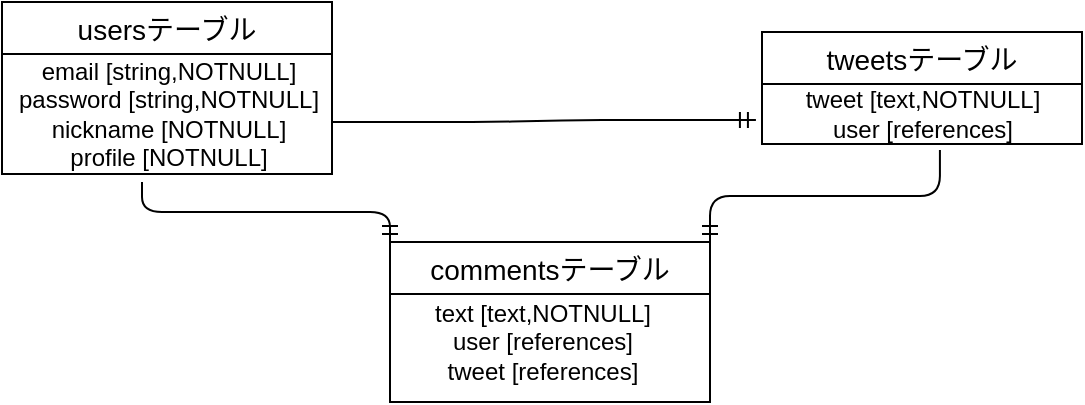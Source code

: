 <mxfile>
    <diagram id="fFMM5zEdNcanmxPwuo4q" name="ページ1">
        <mxGraphModel dx="1176" dy="830" grid="1" gridSize="10" guides="1" tooltips="1" connect="1" arrows="1" fold="1" page="1" pageScale="1" pageWidth="827" pageHeight="1169" math="0" shadow="0">
            <root>
                <mxCell id="0"/>
                <mxCell id="1" parent="0"/>
                <mxCell id="2" value="usersテーブル" style="swimlane;fontStyle=0;childLayout=stackLayout;horizontal=1;startSize=26;horizontalStack=0;resizeParent=1;resizeParentMax=0;resizeLast=0;collapsible=1;marginBottom=0;align=center;fontSize=14;" parent="1" vertex="1">
                    <mxGeometry x="140" y="230" width="165" height="86" as="geometry"/>
                </mxCell>
                <mxCell id="6" value="email [string,NOTNULL]&lt;br&gt;password [string,NOTNULL]&lt;br&gt;nickname [NOTNULL]&lt;br&gt;profile [NOTNULL]&lt;br&gt;" style="text;html=1;align=center;verticalAlign=middle;resizable=0;points=[];autosize=1;" parent="2" vertex="1">
                    <mxGeometry y="26" width="165" height="60" as="geometry"/>
                </mxCell>
                <mxCell id="20" value="tweetsテーブル" style="swimlane;fontStyle=0;childLayout=stackLayout;horizontal=1;startSize=26;horizontalStack=0;resizeParent=1;resizeParentMax=0;resizeLast=0;collapsible=1;marginBottom=0;align=center;fontSize=14;" vertex="1" parent="1">
                    <mxGeometry x="520" y="245" width="160" height="56" as="geometry"/>
                </mxCell>
                <mxCell id="24" value="tweet [text,NOTNULL]&lt;br&gt;user [references]" style="text;html=1;align=center;verticalAlign=middle;resizable=0;points=[];autosize=1;" vertex="1" parent="20">
                    <mxGeometry y="26" width="160" height="30" as="geometry"/>
                </mxCell>
                <mxCell id="27" value="commentsテーブル" style="swimlane;fontStyle=0;childLayout=stackLayout;horizontal=1;startSize=26;horizontalStack=0;resizeParent=1;resizeParentMax=0;resizeLast=0;collapsible=1;marginBottom=0;align=center;fontSize=14;" vertex="1" parent="1">
                    <mxGeometry x="334" y="350" width="160" height="80" as="geometry"/>
                </mxCell>
                <mxCell id="31" value="text [text,NOTNULL]&lt;br&gt;user [references]&lt;br&gt;tweet [references]&lt;br&gt;" style="text;html=1;align=center;verticalAlign=middle;resizable=0;points=[];autosize=1;" vertex="1" parent="1">
                    <mxGeometry x="350" y="375" width="120" height="50" as="geometry"/>
                </mxCell>
                <mxCell id="33" value="" style="fontSize=12;html=1;endArrow=ERmandOne;entryX=-0.019;entryY=0.6;entryDx=0;entryDy=0;entryPerimeter=0;" edge="1" parent="1" target="24">
                    <mxGeometry width="100" height="100" relative="1" as="geometry">
                        <mxPoint x="305" y="290" as="sourcePoint"/>
                        <mxPoint x="405" y="190" as="targetPoint"/>
                        <Array as="points">
                            <mxPoint x="385" y="290"/>
                            <mxPoint x="430" y="289"/>
                        </Array>
                    </mxGeometry>
                </mxCell>
                <mxCell id="34" value="" style="edgeStyle=elbowEdgeStyle;fontSize=12;html=1;endArrow=ERmandOne;elbow=vertical;entryX=0;entryY=0;entryDx=0;entryDy=0;" edge="1" parent="1" target="27">
                    <mxGeometry width="100" height="100" relative="1" as="geometry">
                        <mxPoint x="210" y="320" as="sourcePoint"/>
                        <mxPoint x="334" y="380" as="targetPoint"/>
                    </mxGeometry>
                </mxCell>
                <mxCell id="35" value="" style="edgeStyle=elbowEdgeStyle;fontSize=12;html=1;endArrow=ERmandOne;entryX=1;entryY=0;entryDx=0;entryDy=0;exitX=0.556;exitY=1.1;exitDx=0;exitDy=0;exitPerimeter=0;elbow=vertical;" edge="1" parent="1" source="24" target="27">
                    <mxGeometry width="100" height="100" relative="1" as="geometry">
                        <mxPoint x="560" y="330" as="sourcePoint"/>
                        <mxPoint x="660" y="230" as="targetPoint"/>
                    </mxGeometry>
                </mxCell>
            </root>
        </mxGraphModel>
    </diagram>
</mxfile>